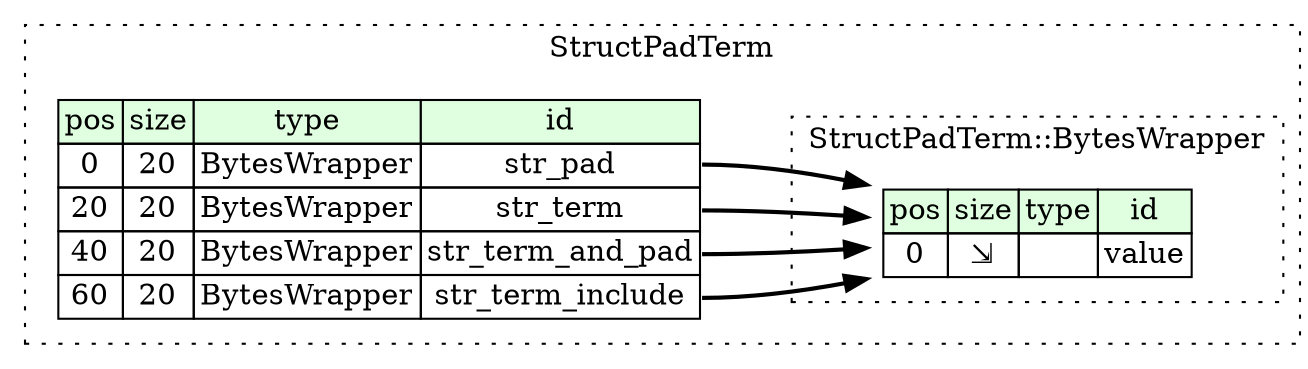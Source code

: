 digraph {
	rankdir=LR;
	node [shape=plaintext];
	subgraph cluster__struct_pad_term {
		label="StructPadTerm";
		graph[style=dotted];

		struct_pad_term__seq [label=<<TABLE BORDER="0" CELLBORDER="1" CELLSPACING="0">
			<TR><TD BGCOLOR="#E0FFE0">pos</TD><TD BGCOLOR="#E0FFE0">size</TD><TD BGCOLOR="#E0FFE0">type</TD><TD BGCOLOR="#E0FFE0">id</TD></TR>
			<TR><TD PORT="str_pad_pos">0</TD><TD PORT="str_pad_size">20</TD><TD>BytesWrapper</TD><TD PORT="str_pad_type">str_pad</TD></TR>
			<TR><TD PORT="str_term_pos">20</TD><TD PORT="str_term_size">20</TD><TD>BytesWrapper</TD><TD PORT="str_term_type">str_term</TD></TR>
			<TR><TD PORT="str_term_and_pad_pos">40</TD><TD PORT="str_term_and_pad_size">20</TD><TD>BytesWrapper</TD><TD PORT="str_term_and_pad_type">str_term_and_pad</TD></TR>
			<TR><TD PORT="str_term_include_pos">60</TD><TD PORT="str_term_include_size">20</TD><TD>BytesWrapper</TD><TD PORT="str_term_include_type">str_term_include</TD></TR>
		</TABLE>>];
		subgraph cluster__bytes_wrapper {
			label="StructPadTerm::BytesWrapper";
			graph[style=dotted];

			bytes_wrapper__seq [label=<<TABLE BORDER="0" CELLBORDER="1" CELLSPACING="0">
				<TR><TD BGCOLOR="#E0FFE0">pos</TD><TD BGCOLOR="#E0FFE0">size</TD><TD BGCOLOR="#E0FFE0">type</TD><TD BGCOLOR="#E0FFE0">id</TD></TR>
				<TR><TD PORT="value_pos">0</TD><TD PORT="value_size">⇲</TD><TD></TD><TD PORT="value_type">value</TD></TR>
			</TABLE>>];
		}
	}
	struct_pad_term__seq:str_pad_type -> bytes_wrapper__seq [style=bold];
	struct_pad_term__seq:str_term_type -> bytes_wrapper__seq [style=bold];
	struct_pad_term__seq:str_term_and_pad_type -> bytes_wrapper__seq [style=bold];
	struct_pad_term__seq:str_term_include_type -> bytes_wrapper__seq [style=bold];
}
